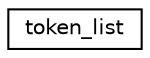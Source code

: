 digraph "Graphical Class Hierarchy"
{
 // LATEX_PDF_SIZE
  edge [fontname="Helvetica",fontsize="10",labelfontname="Helvetica",labelfontsize="10"];
  node [fontname="Helvetica",fontsize="10",shape=record];
  rankdir="LR";
  Node0 [label="token_list",height=0.2,width=0.4,color="black", fillcolor="white", style="filled",URL="$structtoken__list.html",tooltip="Basically a lined-list of tokens."];
}
